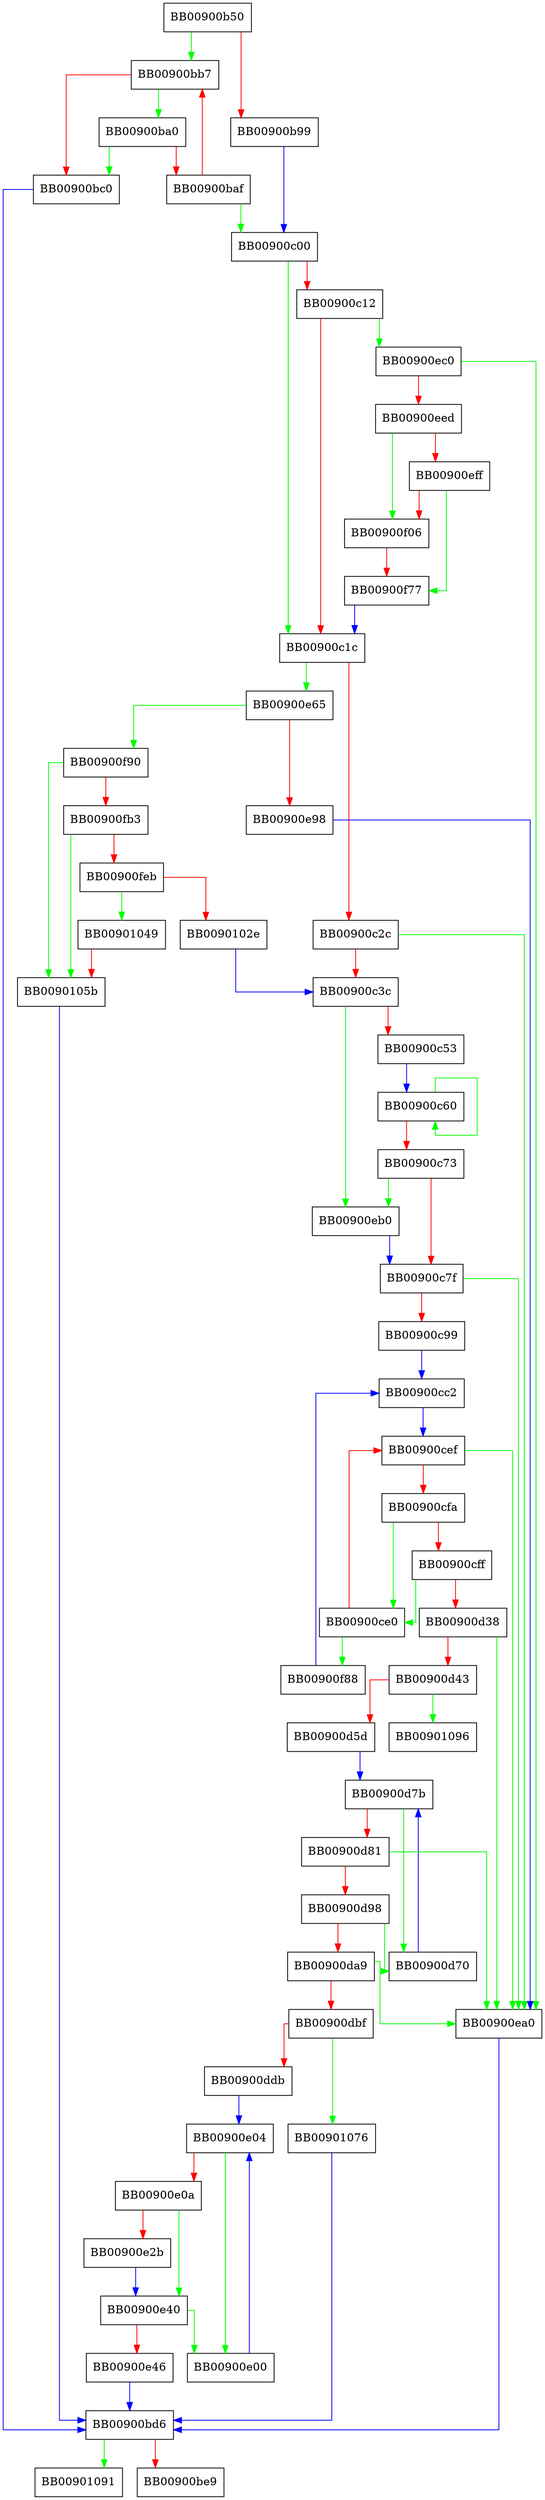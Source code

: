 digraph _nl_load_locale_from_archive {
  node [shape="box"];
  graph [splines=ortho];
  BB00900b50 -> BB00900bb7 [color="green"];
  BB00900b50 -> BB00900b99 [color="red"];
  BB00900b99 -> BB00900c00 [color="blue"];
  BB00900ba0 -> BB00900bc0 [color="green"];
  BB00900ba0 -> BB00900baf [color="red"];
  BB00900baf -> BB00900c00 [color="green"];
  BB00900baf -> BB00900bb7 [color="red"];
  BB00900bb7 -> BB00900ba0 [color="green"];
  BB00900bb7 -> BB00900bc0 [color="red"];
  BB00900bc0 -> BB00900bd6 [color="blue"];
  BB00900bd6 -> BB00901091 [color="green"];
  BB00900bd6 -> BB00900be9 [color="red"];
  BB00900c00 -> BB00900c1c [color="green"];
  BB00900c00 -> BB00900c12 [color="red"];
  BB00900c12 -> BB00900ec0 [color="green"];
  BB00900c12 -> BB00900c1c [color="red"];
  BB00900c1c -> BB00900e65 [color="green"];
  BB00900c1c -> BB00900c2c [color="red"];
  BB00900c2c -> BB00900ea0 [color="green"];
  BB00900c2c -> BB00900c3c [color="red"];
  BB00900c3c -> BB00900eb0 [color="green"];
  BB00900c3c -> BB00900c53 [color="red"];
  BB00900c53 -> BB00900c60 [color="blue"];
  BB00900c60 -> BB00900c60 [color="green"];
  BB00900c60 -> BB00900c73 [color="red"];
  BB00900c73 -> BB00900eb0 [color="green"];
  BB00900c73 -> BB00900c7f [color="red"];
  BB00900c7f -> BB00900ea0 [color="green"];
  BB00900c7f -> BB00900c99 [color="red"];
  BB00900c99 -> BB00900cc2 [color="blue"];
  BB00900cc2 -> BB00900cef [color="blue"];
  BB00900ce0 -> BB00900f88 [color="green"];
  BB00900ce0 -> BB00900cef [color="red"];
  BB00900cef -> BB00900ea0 [color="green"];
  BB00900cef -> BB00900cfa [color="red"];
  BB00900cfa -> BB00900ce0 [color="green"];
  BB00900cfa -> BB00900cff [color="red"];
  BB00900cff -> BB00900ce0 [color="green"];
  BB00900cff -> BB00900d38 [color="red"];
  BB00900d38 -> BB00900ea0 [color="green"];
  BB00900d38 -> BB00900d43 [color="red"];
  BB00900d43 -> BB00901096 [color="green"];
  BB00900d43 -> BB00900d5d [color="red"];
  BB00900d5d -> BB00900d7b [color="blue"];
  BB00900d70 -> BB00900d7b [color="blue"];
  BB00900d7b -> BB00900d70 [color="green"];
  BB00900d7b -> BB00900d81 [color="red"];
  BB00900d81 -> BB00900ea0 [color="green"];
  BB00900d81 -> BB00900d98 [color="red"];
  BB00900d98 -> BB00900d70 [color="green"];
  BB00900d98 -> BB00900da9 [color="red"];
  BB00900da9 -> BB00900ea0 [color="green"];
  BB00900da9 -> BB00900dbf [color="red"];
  BB00900dbf -> BB00901076 [color="green"];
  BB00900dbf -> BB00900ddb [color="red"];
  BB00900ddb -> BB00900e04 [color="blue"];
  BB00900e00 -> BB00900e04 [color="blue"];
  BB00900e04 -> BB00900e00 [color="green"];
  BB00900e04 -> BB00900e0a [color="red"];
  BB00900e0a -> BB00900e40 [color="green"];
  BB00900e0a -> BB00900e2b [color="red"];
  BB00900e2b -> BB00900e40 [color="blue"];
  BB00900e40 -> BB00900e00 [color="green"];
  BB00900e40 -> BB00900e46 [color="red"];
  BB00900e46 -> BB00900bd6 [color="blue"];
  BB00900e65 -> BB00900f90 [color="green"];
  BB00900e65 -> BB00900e98 [color="red"];
  BB00900e98 -> BB00900ea0 [color="blue"];
  BB00900ea0 -> BB00900bd6 [color="blue"];
  BB00900eb0 -> BB00900c7f [color="blue"];
  BB00900ec0 -> BB00900ea0 [color="green"];
  BB00900ec0 -> BB00900eed [color="red"];
  BB00900eed -> BB00900f06 [color="green"];
  BB00900eed -> BB00900eff [color="red"];
  BB00900eff -> BB00900f77 [color="green"];
  BB00900eff -> BB00900f06 [color="red"];
  BB00900f06 -> BB00900f77 [color="red"];
  BB00900f77 -> BB00900c1c [color="blue"];
  BB00900f88 -> BB00900cc2 [color="blue"];
  BB00900f90 -> BB0090105b [color="green"];
  BB00900f90 -> BB00900fb3 [color="red"];
  BB00900fb3 -> BB0090105b [color="green"];
  BB00900fb3 -> BB00900feb [color="red"];
  BB00900feb -> BB00901049 [color="green"];
  BB00900feb -> BB0090102e [color="red"];
  BB0090102e -> BB00900c3c [color="blue"];
  BB00901049 -> BB0090105b [color="red"];
  BB0090105b -> BB00900bd6 [color="blue"];
  BB00901076 -> BB00900bd6 [color="blue"];
}